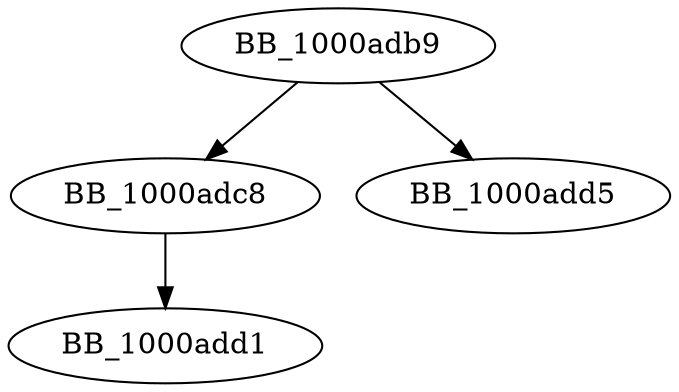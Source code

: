 DiGraph ___CppXcptFilter{
BB_1000adb9->BB_1000adc8
BB_1000adb9->BB_1000add5
BB_1000adc8->BB_1000add1
}
